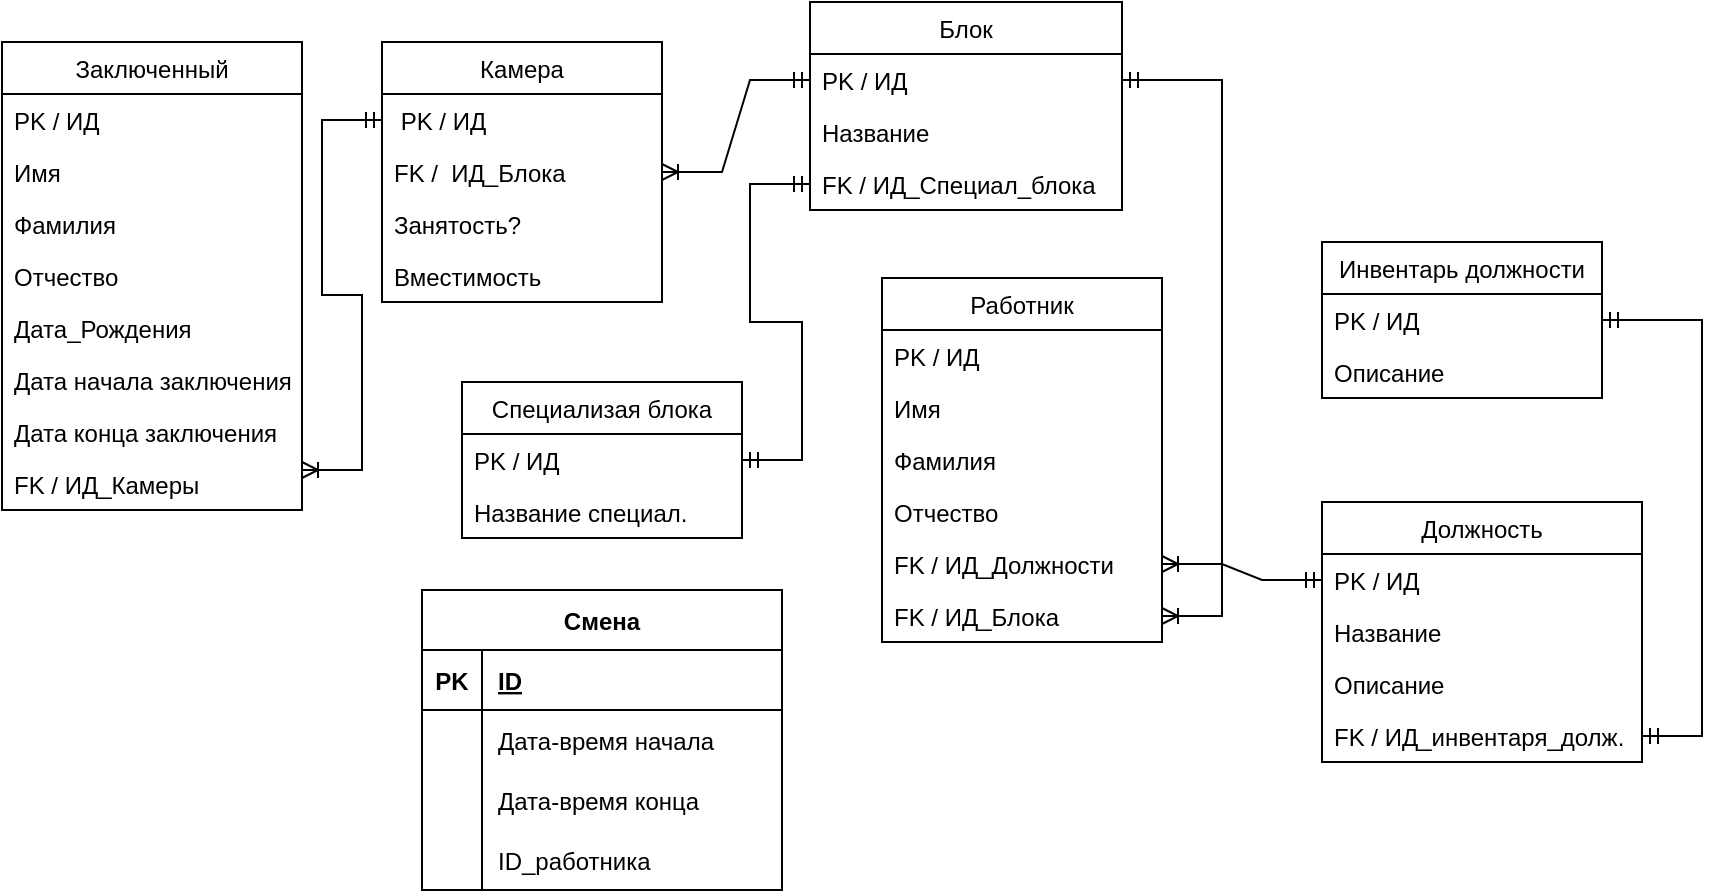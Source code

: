 <mxfile version="20.5.1" type="github">
  <diagram id="WT0sjic8tispdIQErQ8i" name="Страница 1">
    <mxGraphModel dx="981" dy="526" grid="1" gridSize="10" guides="1" tooltips="1" connect="1" arrows="1" fold="1" page="1" pageScale="1" pageWidth="827" pageHeight="1169" background="none" math="0" shadow="0">
      <root>
        <mxCell id="0" />
        <mxCell id="1" parent="0" />
        <mxCell id="j4HTLfi-MAKwQ2bWXYwf-2" value="Заключенный" style="swimlane;fontStyle=0;childLayout=stackLayout;horizontal=1;startSize=26;fillColor=none;horizontalStack=0;resizeParent=1;resizeParentMax=0;resizeLast=0;collapsible=1;marginBottom=0;" parent="1" vertex="1">
          <mxGeometry x="10" y="40" width="150" height="234" as="geometry" />
        </mxCell>
        <mxCell id="j4HTLfi-MAKwQ2bWXYwf-3" value="PK / ИД" style="text;strokeColor=none;fillColor=none;align=left;verticalAlign=top;spacingLeft=4;spacingRight=4;overflow=hidden;rotatable=0;points=[[0,0.5],[1,0.5]];portConstraint=eastwest;" parent="j4HTLfi-MAKwQ2bWXYwf-2" vertex="1">
          <mxGeometry y="26" width="150" height="26" as="geometry" />
        </mxCell>
        <mxCell id="j4HTLfi-MAKwQ2bWXYwf-4" value="Имя" style="text;strokeColor=none;fillColor=none;align=left;verticalAlign=top;spacingLeft=4;spacingRight=4;overflow=hidden;rotatable=0;points=[[0,0.5],[1,0.5]];portConstraint=eastwest;" parent="j4HTLfi-MAKwQ2bWXYwf-2" vertex="1">
          <mxGeometry y="52" width="150" height="26" as="geometry" />
        </mxCell>
        <mxCell id="j4HTLfi-MAKwQ2bWXYwf-5" value="Фамилия" style="text;strokeColor=none;fillColor=none;align=left;verticalAlign=top;spacingLeft=4;spacingRight=4;overflow=hidden;rotatable=0;points=[[0,0.5],[1,0.5]];portConstraint=eastwest;" parent="j4HTLfi-MAKwQ2bWXYwf-2" vertex="1">
          <mxGeometry y="78" width="150" height="26" as="geometry" />
        </mxCell>
        <mxCell id="KTFpO63f1javB4G6jrA_-49" value="Отчество" style="text;strokeColor=none;fillColor=none;align=left;verticalAlign=top;spacingLeft=4;spacingRight=4;overflow=hidden;rotatable=0;points=[[0,0.5],[1,0.5]];portConstraint=eastwest;" vertex="1" parent="j4HTLfi-MAKwQ2bWXYwf-2">
          <mxGeometry y="104" width="150" height="26" as="geometry" />
        </mxCell>
        <mxCell id="j4HTLfi-MAKwQ2bWXYwf-6" value="Дата_Рождения" style="text;strokeColor=none;fillColor=none;align=left;verticalAlign=top;spacingLeft=4;spacingRight=4;overflow=hidden;rotatable=0;points=[[0,0.5],[1,0.5]];portConstraint=eastwest;" parent="j4HTLfi-MAKwQ2bWXYwf-2" vertex="1">
          <mxGeometry y="130" width="150" height="26" as="geometry" />
        </mxCell>
        <mxCell id="j4HTLfi-MAKwQ2bWXYwf-7" value="Дата начала заключения" style="text;strokeColor=none;fillColor=none;align=left;verticalAlign=top;spacingLeft=4;spacingRight=4;overflow=hidden;rotatable=0;points=[[0,0.5],[1,0.5]];portConstraint=eastwest;" parent="j4HTLfi-MAKwQ2bWXYwf-2" vertex="1">
          <mxGeometry y="156" width="150" height="26" as="geometry" />
        </mxCell>
        <mxCell id="j4HTLfi-MAKwQ2bWXYwf-8" value="Дата конца заключения" style="text;strokeColor=none;fillColor=none;align=left;verticalAlign=top;spacingLeft=4;spacingRight=4;overflow=hidden;rotatable=0;points=[[0,0.5],[1,0.5]];portConstraint=eastwest;" parent="j4HTLfi-MAKwQ2bWXYwf-2" vertex="1">
          <mxGeometry y="182" width="150" height="26" as="geometry" />
        </mxCell>
        <mxCell id="j4HTLfi-MAKwQ2bWXYwf-17" value="FK / ИД_Камеры" style="text;strokeColor=none;fillColor=none;align=left;verticalAlign=top;spacingLeft=4;spacingRight=4;overflow=hidden;rotatable=0;points=[[0,0.5],[1,0.5]];portConstraint=eastwest;" parent="j4HTLfi-MAKwQ2bWXYwf-2" vertex="1">
          <mxGeometry y="208" width="150" height="26" as="geometry" />
        </mxCell>
        <mxCell id="j4HTLfi-MAKwQ2bWXYwf-9" value="Работник" style="swimlane;fontStyle=0;childLayout=stackLayout;horizontal=1;startSize=26;fillColor=none;horizontalStack=0;resizeParent=1;resizeParentMax=0;resizeLast=0;collapsible=1;marginBottom=0;" parent="1" vertex="1">
          <mxGeometry x="450" y="158" width="140" height="182" as="geometry" />
        </mxCell>
        <mxCell id="j4HTLfi-MAKwQ2bWXYwf-10" value="PK / ИД" style="text;strokeColor=none;fillColor=none;align=left;verticalAlign=top;spacingLeft=4;spacingRight=4;overflow=hidden;rotatable=0;points=[[0,0.5],[1,0.5]];portConstraint=eastwest;" parent="j4HTLfi-MAKwQ2bWXYwf-9" vertex="1">
          <mxGeometry y="26" width="140" height="26" as="geometry" />
        </mxCell>
        <mxCell id="KTFpO63f1javB4G6jrA_-6" value="Имя" style="text;strokeColor=none;fillColor=none;align=left;verticalAlign=top;spacingLeft=4;spacingRight=4;overflow=hidden;rotatable=0;points=[[0,0.5],[1,0.5]];portConstraint=eastwest;" vertex="1" parent="j4HTLfi-MAKwQ2bWXYwf-9">
          <mxGeometry y="52" width="140" height="26" as="geometry" />
        </mxCell>
        <mxCell id="KTFpO63f1javB4G6jrA_-24" value="Фамилия" style="text;strokeColor=none;fillColor=none;align=left;verticalAlign=top;spacingLeft=4;spacingRight=4;overflow=hidden;rotatable=0;points=[[0,0.5],[1,0.5]];portConstraint=eastwest;" vertex="1" parent="j4HTLfi-MAKwQ2bWXYwf-9">
          <mxGeometry y="78" width="140" height="26" as="geometry" />
        </mxCell>
        <mxCell id="KTFpO63f1javB4G6jrA_-50" value="Отчество" style="text;strokeColor=none;fillColor=none;align=left;verticalAlign=top;spacingLeft=4;spacingRight=4;overflow=hidden;rotatable=0;points=[[0,0.5],[1,0.5]];portConstraint=eastwest;" vertex="1" parent="j4HTLfi-MAKwQ2bWXYwf-9">
          <mxGeometry y="104" width="140" height="26" as="geometry" />
        </mxCell>
        <mxCell id="KTFpO63f1javB4G6jrA_-26" value="FK / ИД_Должности" style="text;strokeColor=none;fillColor=none;align=left;verticalAlign=top;spacingLeft=4;spacingRight=4;overflow=hidden;rotatable=0;points=[[0,0.5],[1,0.5]];portConstraint=eastwest;" vertex="1" parent="j4HTLfi-MAKwQ2bWXYwf-9">
          <mxGeometry y="130" width="140" height="26" as="geometry" />
        </mxCell>
        <mxCell id="KTFpO63f1javB4G6jrA_-42" value="FK / ИД_Блока" style="text;strokeColor=none;fillColor=none;align=left;verticalAlign=top;spacingLeft=4;spacingRight=4;overflow=hidden;rotatable=0;points=[[0,0.5],[1,0.5]];portConstraint=eastwest;" vertex="1" parent="j4HTLfi-MAKwQ2bWXYwf-9">
          <mxGeometry y="156" width="140" height="26" as="geometry" />
        </mxCell>
        <mxCell id="KTFpO63f1javB4G6jrA_-1" value="Камера" style="swimlane;fontStyle=0;childLayout=stackLayout;horizontal=1;startSize=26;fillColor=none;horizontalStack=0;resizeParent=1;resizeParentMax=0;resizeLast=0;collapsible=1;marginBottom=0;" vertex="1" parent="1">
          <mxGeometry x="200" y="40" width="140" height="130" as="geometry" />
        </mxCell>
        <mxCell id="KTFpO63f1javB4G6jrA_-2" value=" PK / ИД" style="text;strokeColor=none;fillColor=none;align=left;verticalAlign=top;spacingLeft=4;spacingRight=4;overflow=hidden;rotatable=0;points=[[0,0.5],[1,0.5]];portConstraint=eastwest;" vertex="1" parent="KTFpO63f1javB4G6jrA_-1">
          <mxGeometry y="26" width="140" height="26" as="geometry" />
        </mxCell>
        <mxCell id="KTFpO63f1javB4G6jrA_-3" value="FK /  ИД_Блока" style="text;strokeColor=none;fillColor=none;align=left;verticalAlign=top;spacingLeft=4;spacingRight=4;overflow=hidden;rotatable=0;points=[[0,0.5],[1,0.5]];portConstraint=eastwest;" vertex="1" parent="KTFpO63f1javB4G6jrA_-1">
          <mxGeometry y="52" width="140" height="26" as="geometry" />
        </mxCell>
        <mxCell id="KTFpO63f1javB4G6jrA_-4" value="Занятость?" style="text;strokeColor=none;fillColor=none;align=left;verticalAlign=top;spacingLeft=4;spacingRight=4;overflow=hidden;rotatable=0;points=[[0,0.5],[1,0.5]];portConstraint=eastwest;" vertex="1" parent="KTFpO63f1javB4G6jrA_-1">
          <mxGeometry y="78" width="140" height="26" as="geometry" />
        </mxCell>
        <mxCell id="KTFpO63f1javB4G6jrA_-5" value="Вместимость" style="text;strokeColor=none;fillColor=none;align=left;verticalAlign=top;spacingLeft=4;spacingRight=4;overflow=hidden;rotatable=0;points=[[0,0.5],[1,0.5]];portConstraint=eastwest;" vertex="1" parent="KTFpO63f1javB4G6jrA_-1">
          <mxGeometry y="104" width="140" height="26" as="geometry" />
        </mxCell>
        <mxCell id="KTFpO63f1javB4G6jrA_-13" value="Специализая блока" style="swimlane;fontStyle=0;childLayout=stackLayout;horizontal=1;startSize=26;fillColor=none;horizontalStack=0;resizeParent=1;resizeParentMax=0;resizeLast=0;collapsible=1;marginBottom=0;" vertex="1" parent="1">
          <mxGeometry x="240" y="210" width="140" height="78" as="geometry" />
        </mxCell>
        <mxCell id="KTFpO63f1javB4G6jrA_-14" value="PK / ИД" style="text;strokeColor=none;fillColor=none;align=left;verticalAlign=top;spacingLeft=4;spacingRight=4;overflow=hidden;rotatable=0;points=[[0,0.5],[1,0.5]];portConstraint=eastwest;" vertex="1" parent="KTFpO63f1javB4G6jrA_-13">
          <mxGeometry y="26" width="140" height="26" as="geometry" />
        </mxCell>
        <mxCell id="KTFpO63f1javB4G6jrA_-15" value="Название специал." style="text;strokeColor=none;fillColor=none;align=left;verticalAlign=top;spacingLeft=4;spacingRight=4;overflow=hidden;rotatable=0;points=[[0,0.5],[1,0.5]];portConstraint=eastwest;" vertex="1" parent="KTFpO63f1javB4G6jrA_-13">
          <mxGeometry y="52" width="140" height="26" as="geometry" />
        </mxCell>
        <mxCell id="KTFpO63f1javB4G6jrA_-17" value="Блок" style="swimlane;fontStyle=0;childLayout=stackLayout;horizontal=1;startSize=26;fillColor=none;horizontalStack=0;resizeParent=1;resizeParentMax=0;resizeLast=0;collapsible=1;marginBottom=0;" vertex="1" parent="1">
          <mxGeometry x="414" y="20" width="156" height="104" as="geometry" />
        </mxCell>
        <mxCell id="KTFpO63f1javB4G6jrA_-18" value="PK / ИД" style="text;strokeColor=none;fillColor=none;align=left;verticalAlign=top;spacingLeft=4;spacingRight=4;overflow=hidden;rotatable=0;points=[[0,0.5],[1,0.5]];portConstraint=eastwest;" vertex="1" parent="KTFpO63f1javB4G6jrA_-17">
          <mxGeometry y="26" width="156" height="26" as="geometry" />
        </mxCell>
        <mxCell id="KTFpO63f1javB4G6jrA_-19" value="Название" style="text;strokeColor=none;fillColor=none;align=left;verticalAlign=top;spacingLeft=4;spacingRight=4;overflow=hidden;rotatable=0;points=[[0,0.5],[1,0.5]];portConstraint=eastwest;" vertex="1" parent="KTFpO63f1javB4G6jrA_-17">
          <mxGeometry y="52" width="156" height="26" as="geometry" />
        </mxCell>
        <mxCell id="KTFpO63f1javB4G6jrA_-20" value="FK / ИД_Специал_блока" style="text;strokeColor=none;fillColor=none;align=left;verticalAlign=top;spacingLeft=4;spacingRight=4;overflow=hidden;rotatable=0;points=[[0,0.5],[1,0.5]];portConstraint=eastwest;" vertex="1" parent="KTFpO63f1javB4G6jrA_-17">
          <mxGeometry y="78" width="156" height="26" as="geometry" />
        </mxCell>
        <mxCell id="KTFpO63f1javB4G6jrA_-27" value="Должность" style="swimlane;fontStyle=0;childLayout=stackLayout;horizontal=1;startSize=26;fillColor=none;horizontalStack=0;resizeParent=1;resizeParentMax=0;resizeLast=0;collapsible=1;marginBottom=0;" vertex="1" parent="1">
          <mxGeometry x="670" y="270" width="160" height="130" as="geometry" />
        </mxCell>
        <mxCell id="KTFpO63f1javB4G6jrA_-28" value="PK / ИД" style="text;strokeColor=none;fillColor=none;align=left;verticalAlign=top;spacingLeft=4;spacingRight=4;overflow=hidden;rotatable=0;points=[[0,0.5],[1,0.5]];portConstraint=eastwest;" vertex="1" parent="KTFpO63f1javB4G6jrA_-27">
          <mxGeometry y="26" width="160" height="26" as="geometry" />
        </mxCell>
        <mxCell id="KTFpO63f1javB4G6jrA_-29" value="Название" style="text;strokeColor=none;fillColor=none;align=left;verticalAlign=top;spacingLeft=4;spacingRight=4;overflow=hidden;rotatable=0;points=[[0,0.5],[1,0.5]];portConstraint=eastwest;" vertex="1" parent="KTFpO63f1javB4G6jrA_-27">
          <mxGeometry y="52" width="160" height="26" as="geometry" />
        </mxCell>
        <mxCell id="KTFpO63f1javB4G6jrA_-30" value="Описание" style="text;strokeColor=none;fillColor=none;align=left;verticalAlign=top;spacingLeft=4;spacingRight=4;overflow=hidden;rotatable=0;points=[[0,0.5],[1,0.5]];portConstraint=eastwest;" vertex="1" parent="KTFpO63f1javB4G6jrA_-27">
          <mxGeometry y="78" width="160" height="26" as="geometry" />
        </mxCell>
        <mxCell id="KTFpO63f1javB4G6jrA_-31" value="FK / ИД_инвентаря_долж." style="text;strokeColor=none;fillColor=none;align=left;verticalAlign=top;spacingLeft=4;spacingRight=4;overflow=hidden;rotatable=0;points=[[0,0.5],[1,0.5]];portConstraint=eastwest;" vertex="1" parent="KTFpO63f1javB4G6jrA_-27">
          <mxGeometry y="104" width="160" height="26" as="geometry" />
        </mxCell>
        <mxCell id="KTFpO63f1javB4G6jrA_-32" value="Инвентарь должности" style="swimlane;fontStyle=0;childLayout=stackLayout;horizontal=1;startSize=26;fillColor=none;horizontalStack=0;resizeParent=1;resizeParentMax=0;resizeLast=0;collapsible=1;marginBottom=0;" vertex="1" parent="1">
          <mxGeometry x="670" y="140" width="140" height="78" as="geometry" />
        </mxCell>
        <mxCell id="KTFpO63f1javB4G6jrA_-33" value="PK / ИД" style="text;strokeColor=none;fillColor=none;align=left;verticalAlign=top;spacingLeft=4;spacingRight=4;overflow=hidden;rotatable=0;points=[[0,0.5],[1,0.5]];portConstraint=eastwest;" vertex="1" parent="KTFpO63f1javB4G6jrA_-32">
          <mxGeometry y="26" width="140" height="26" as="geometry" />
        </mxCell>
        <mxCell id="KTFpO63f1javB4G6jrA_-34" value="Описание" style="text;strokeColor=none;fillColor=none;align=left;verticalAlign=top;spacingLeft=4;spacingRight=4;overflow=hidden;rotatable=0;points=[[0,0.5],[1,0.5]];portConstraint=eastwest;" vertex="1" parent="KTFpO63f1javB4G6jrA_-32">
          <mxGeometry y="52" width="140" height="26" as="geometry" />
        </mxCell>
        <mxCell id="KTFpO63f1javB4G6jrA_-39" value="" style="edgeStyle=entityRelationEdgeStyle;fontSize=12;html=1;endArrow=ERmandOne;startArrow=ERmandOne;rounded=0;entryX=1;entryY=0.5;entryDx=0;entryDy=0;" edge="1" parent="1" source="KTFpO63f1javB4G6jrA_-20" target="KTFpO63f1javB4G6jrA_-14">
          <mxGeometry width="100" height="100" relative="1" as="geometry">
            <mxPoint x="300" y="420" as="sourcePoint" />
            <mxPoint x="400" y="320" as="targetPoint" />
          </mxGeometry>
        </mxCell>
        <mxCell id="KTFpO63f1javB4G6jrA_-41" value="" style="edgeStyle=entityRelationEdgeStyle;fontSize=12;html=1;endArrow=ERmandOne;startArrow=ERmandOne;rounded=0;" edge="1" parent="1" source="KTFpO63f1javB4G6jrA_-33" target="KTFpO63f1javB4G6jrA_-31">
          <mxGeometry width="100" height="100" relative="1" as="geometry">
            <mxPoint x="690" y="360" as="sourcePoint" />
            <mxPoint x="790" y="260" as="targetPoint" />
          </mxGeometry>
        </mxCell>
        <mxCell id="KTFpO63f1javB4G6jrA_-52" value="" style="edgeStyle=entityRelationEdgeStyle;fontSize=12;html=1;endArrow=ERoneToMany;startArrow=ERmandOne;rounded=0;entryX=1;entryY=0.5;entryDx=0;entryDy=0;exitX=0;exitY=0.5;exitDx=0;exitDy=0;" edge="1" parent="1" source="KTFpO63f1javB4G6jrA_-18" target="KTFpO63f1javB4G6jrA_-3">
          <mxGeometry width="100" height="100" relative="1" as="geometry">
            <mxPoint x="410" y="60" as="sourcePoint" />
            <mxPoint x="510" y="-40" as="targetPoint" />
          </mxGeometry>
        </mxCell>
        <mxCell id="KTFpO63f1javB4G6jrA_-54" value="" style="edgeStyle=entityRelationEdgeStyle;fontSize=12;html=1;endArrow=ERoneToMany;startArrow=ERmandOne;rounded=0;" edge="1" parent="1" source="KTFpO63f1javB4G6jrA_-28" target="KTFpO63f1javB4G6jrA_-26">
          <mxGeometry width="100" height="100" relative="1" as="geometry">
            <mxPoint x="724" y="370" as="sourcePoint" />
            <mxPoint x="650" y="416" as="targetPoint" />
          </mxGeometry>
        </mxCell>
        <mxCell id="KTFpO63f1javB4G6jrA_-55" value="" style="edgeStyle=entityRelationEdgeStyle;fontSize=12;html=1;endArrow=ERoneToMany;startArrow=ERmandOne;rounded=0;" edge="1" parent="1" source="KTFpO63f1javB4G6jrA_-18" target="KTFpO63f1javB4G6jrA_-42">
          <mxGeometry width="100" height="100" relative="1" as="geometry">
            <mxPoint x="750" y="288" as="sourcePoint" />
            <mxPoint x="670" y="530.0" as="targetPoint" />
          </mxGeometry>
        </mxCell>
        <mxCell id="KTFpO63f1javB4G6jrA_-56" value="" style="edgeStyle=entityRelationEdgeStyle;fontSize=12;html=1;endArrow=ERoneToMany;startArrow=ERmandOne;rounded=0;entryX=1;entryY=0.231;entryDx=0;entryDy=0;exitX=0;exitY=0.5;exitDx=0;exitDy=0;entryPerimeter=0;" edge="1" parent="1" source="KTFpO63f1javB4G6jrA_-2" target="j4HTLfi-MAKwQ2bWXYwf-17">
          <mxGeometry width="100" height="100" relative="1" as="geometry">
            <mxPoint x="234" y="330" as="sourcePoint" />
            <mxPoint x="160" y="376" as="targetPoint" />
          </mxGeometry>
        </mxCell>
        <mxCell id="KTFpO63f1javB4G6jrA_-57" value="Смена" style="shape=table;startSize=30;container=1;collapsible=1;childLayout=tableLayout;fixedRows=1;rowLines=0;fontStyle=1;align=center;resizeLast=1;" vertex="1" parent="1">
          <mxGeometry x="220" y="314" width="180" height="150" as="geometry" />
        </mxCell>
        <mxCell id="KTFpO63f1javB4G6jrA_-58" value="" style="shape=tableRow;horizontal=0;startSize=0;swimlaneHead=0;swimlaneBody=0;fillColor=none;collapsible=0;dropTarget=0;points=[[0,0.5],[1,0.5]];portConstraint=eastwest;top=0;left=0;right=0;bottom=1;" vertex="1" parent="KTFpO63f1javB4G6jrA_-57">
          <mxGeometry y="30" width="180" height="30" as="geometry" />
        </mxCell>
        <mxCell id="KTFpO63f1javB4G6jrA_-59" value="PK" style="shape=partialRectangle;connectable=0;fillColor=none;top=0;left=0;bottom=0;right=0;fontStyle=1;overflow=hidden;" vertex="1" parent="KTFpO63f1javB4G6jrA_-58">
          <mxGeometry width="30" height="30" as="geometry">
            <mxRectangle width="30" height="30" as="alternateBounds" />
          </mxGeometry>
        </mxCell>
        <mxCell id="KTFpO63f1javB4G6jrA_-60" value="ID" style="shape=partialRectangle;connectable=0;fillColor=none;top=0;left=0;bottom=0;right=0;align=left;spacingLeft=6;fontStyle=5;overflow=hidden;" vertex="1" parent="KTFpO63f1javB4G6jrA_-58">
          <mxGeometry x="30" width="150" height="30" as="geometry">
            <mxRectangle width="150" height="30" as="alternateBounds" />
          </mxGeometry>
        </mxCell>
        <mxCell id="KTFpO63f1javB4G6jrA_-61" value="" style="shape=tableRow;horizontal=0;startSize=0;swimlaneHead=0;swimlaneBody=0;fillColor=none;collapsible=0;dropTarget=0;points=[[0,0.5],[1,0.5]];portConstraint=eastwest;top=0;left=0;right=0;bottom=0;" vertex="1" parent="KTFpO63f1javB4G6jrA_-57">
          <mxGeometry y="60" width="180" height="30" as="geometry" />
        </mxCell>
        <mxCell id="KTFpO63f1javB4G6jrA_-62" value="" style="shape=partialRectangle;connectable=0;fillColor=none;top=0;left=0;bottom=0;right=0;editable=1;overflow=hidden;" vertex="1" parent="KTFpO63f1javB4G6jrA_-61">
          <mxGeometry width="30" height="30" as="geometry">
            <mxRectangle width="30" height="30" as="alternateBounds" />
          </mxGeometry>
        </mxCell>
        <mxCell id="KTFpO63f1javB4G6jrA_-63" value="Дата-время начала" style="shape=partialRectangle;connectable=0;fillColor=none;top=0;left=0;bottom=0;right=0;align=left;spacingLeft=6;overflow=hidden;" vertex="1" parent="KTFpO63f1javB4G6jrA_-61">
          <mxGeometry x="30" width="150" height="30" as="geometry">
            <mxRectangle width="150" height="30" as="alternateBounds" />
          </mxGeometry>
        </mxCell>
        <mxCell id="KTFpO63f1javB4G6jrA_-64" value="" style="shape=tableRow;horizontal=0;startSize=0;swimlaneHead=0;swimlaneBody=0;fillColor=none;collapsible=0;dropTarget=0;points=[[0,0.5],[1,0.5]];portConstraint=eastwest;top=0;left=0;right=0;bottom=0;" vertex="1" parent="KTFpO63f1javB4G6jrA_-57">
          <mxGeometry y="90" width="180" height="30" as="geometry" />
        </mxCell>
        <mxCell id="KTFpO63f1javB4G6jrA_-65" value="" style="shape=partialRectangle;connectable=0;fillColor=none;top=0;left=0;bottom=0;right=0;editable=1;overflow=hidden;" vertex="1" parent="KTFpO63f1javB4G6jrA_-64">
          <mxGeometry width="30" height="30" as="geometry">
            <mxRectangle width="30" height="30" as="alternateBounds" />
          </mxGeometry>
        </mxCell>
        <mxCell id="KTFpO63f1javB4G6jrA_-66" value="Дата-время конца" style="shape=partialRectangle;connectable=0;fillColor=none;top=0;left=0;bottom=0;right=0;align=left;spacingLeft=6;overflow=hidden;" vertex="1" parent="KTFpO63f1javB4G6jrA_-64">
          <mxGeometry x="30" width="150" height="30" as="geometry">
            <mxRectangle width="150" height="30" as="alternateBounds" />
          </mxGeometry>
        </mxCell>
        <mxCell id="KTFpO63f1javB4G6jrA_-67" value="" style="shape=tableRow;horizontal=0;startSize=0;swimlaneHead=0;swimlaneBody=0;fillColor=none;collapsible=0;dropTarget=0;points=[[0,0.5],[1,0.5]];portConstraint=eastwest;top=0;left=0;right=0;bottom=0;" vertex="1" parent="KTFpO63f1javB4G6jrA_-57">
          <mxGeometry y="120" width="180" height="30" as="geometry" />
        </mxCell>
        <mxCell id="KTFpO63f1javB4G6jrA_-68" value="" style="shape=partialRectangle;connectable=0;fillColor=none;top=0;left=0;bottom=0;right=0;editable=1;overflow=hidden;" vertex="1" parent="KTFpO63f1javB4G6jrA_-67">
          <mxGeometry width="30" height="30" as="geometry">
            <mxRectangle width="30" height="30" as="alternateBounds" />
          </mxGeometry>
        </mxCell>
        <mxCell id="KTFpO63f1javB4G6jrA_-69" value="ID_работника" style="shape=partialRectangle;connectable=0;fillColor=none;top=0;left=0;bottom=0;right=0;align=left;spacingLeft=6;overflow=hidden;" vertex="1" parent="KTFpO63f1javB4G6jrA_-67">
          <mxGeometry x="30" width="150" height="30" as="geometry">
            <mxRectangle width="150" height="30" as="alternateBounds" />
          </mxGeometry>
        </mxCell>
      </root>
    </mxGraphModel>
  </diagram>
</mxfile>
